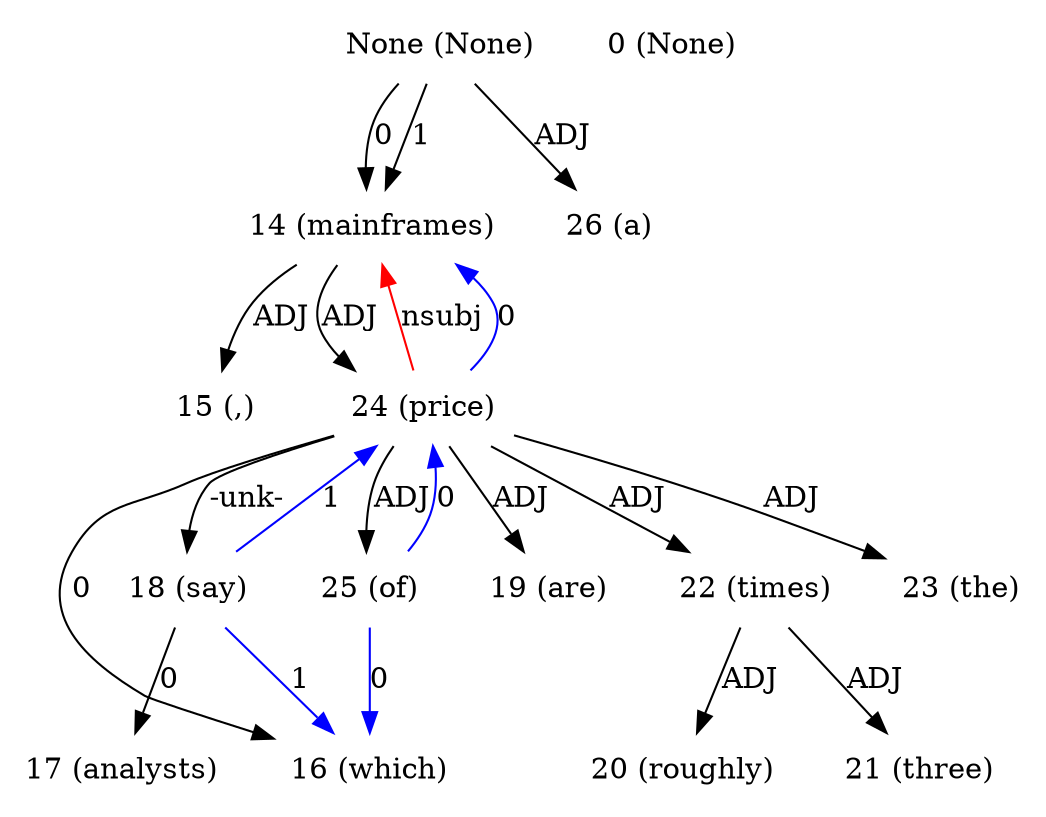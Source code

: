 digraph G{
edge [dir=forward]
node [shape=plaintext]

None [label="None (None)"]
None -> 14 [label="1"]
None [label="None (None)"]
None -> 14 [label="0"]
None [label="None (None)"]
None -> 26 [label="ADJ"]
0 [label="0 (None)"]
14 [label="14 (mainframes)"]
14 -> 15 [label="ADJ"]
14 -> 24 [label="ADJ"]
24 -> 14 [label="nsubj", color="red"]
15 [label="15 (,)"]
16 [label="16 (which)"]
17 [label="17 (analysts)"]
18 [label="18 (say)"]
18 -> 24 [label="1", color="blue"]
18 -> 16 [label="1", color="blue"]
18 -> 17 [label="0"]
19 [label="19 (are)"]
20 [label="20 (roughly)"]
21 [label="21 (three)"]
22 [label="22 (times)"]
22 -> 20 [label="ADJ"]
22 -> 21 [label="ADJ"]
23 [label="23 (the)"]
24 [label="24 (price)"]
24 -> 16 [label="0"]
24 -> 14 [label="0", color="blue"]
24 -> 19 [label="ADJ"]
24 -> 22 [label="ADJ"]
24 -> 23 [label="ADJ"]
24 -> 25 [label="ADJ"]
24 -> 18 [label="-unk-"]
25 [label="25 (of)"]
25 -> 24 [label="0", color="blue"]
25 -> 16 [label="0", color="blue"]
26 [label="26 (a)"]
}
